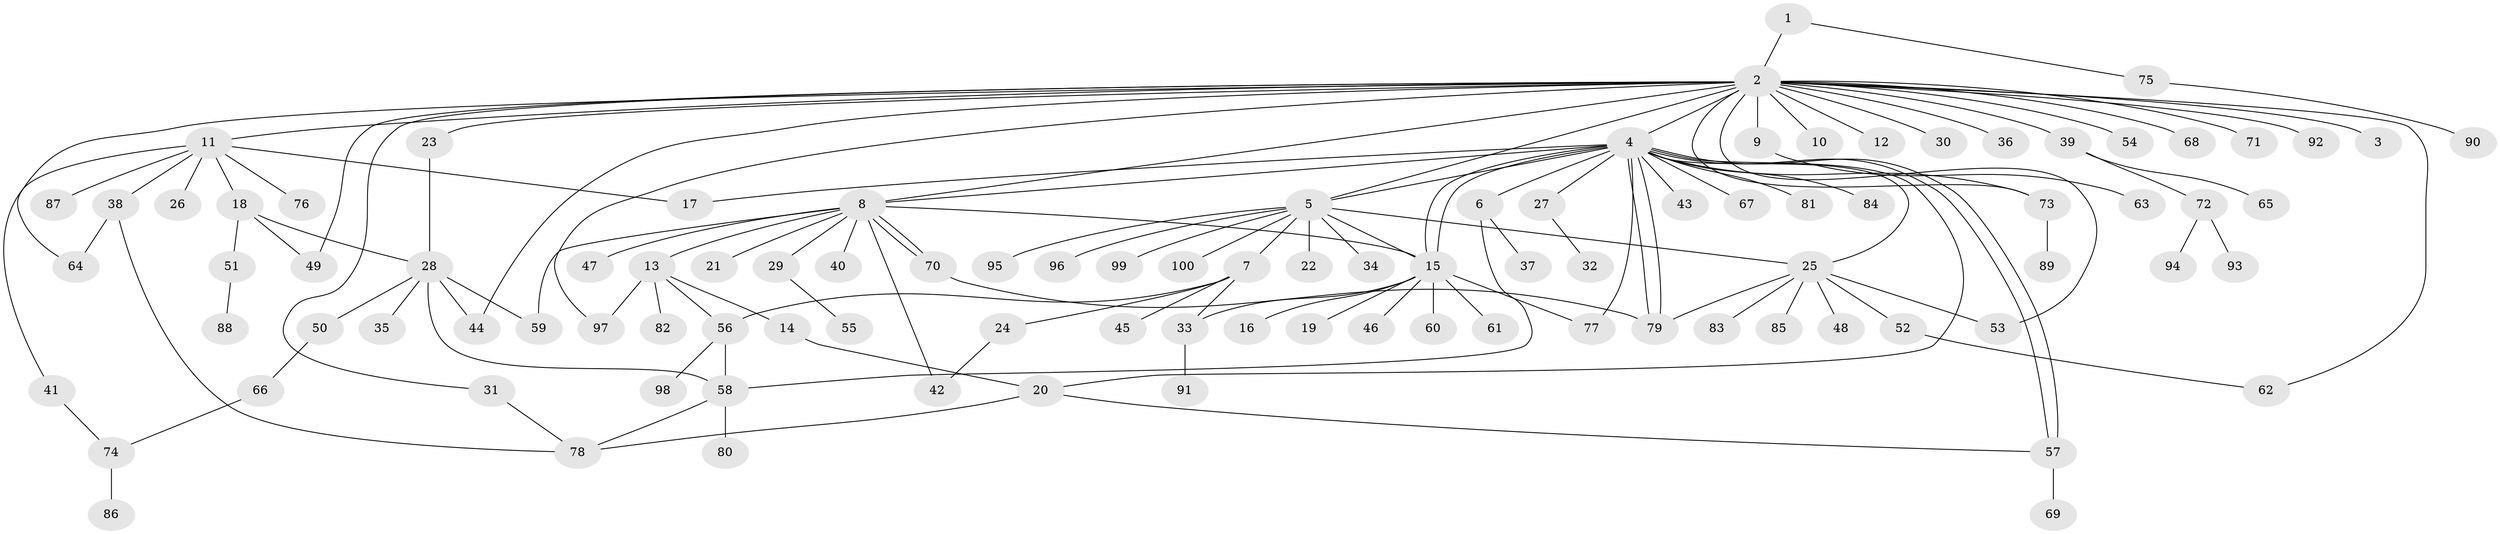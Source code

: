// Generated by graph-tools (version 1.1) at 2025/49/03/09/25 03:49:58]
// undirected, 100 vertices, 132 edges
graph export_dot {
graph [start="1"]
  node [color=gray90,style=filled];
  1;
  2;
  3;
  4;
  5;
  6;
  7;
  8;
  9;
  10;
  11;
  12;
  13;
  14;
  15;
  16;
  17;
  18;
  19;
  20;
  21;
  22;
  23;
  24;
  25;
  26;
  27;
  28;
  29;
  30;
  31;
  32;
  33;
  34;
  35;
  36;
  37;
  38;
  39;
  40;
  41;
  42;
  43;
  44;
  45;
  46;
  47;
  48;
  49;
  50;
  51;
  52;
  53;
  54;
  55;
  56;
  57;
  58;
  59;
  60;
  61;
  62;
  63;
  64;
  65;
  66;
  67;
  68;
  69;
  70;
  71;
  72;
  73;
  74;
  75;
  76;
  77;
  78;
  79;
  80;
  81;
  82;
  83;
  84;
  85;
  86;
  87;
  88;
  89;
  90;
  91;
  92;
  93;
  94;
  95;
  96;
  97;
  98;
  99;
  100;
  1 -- 2;
  1 -- 75;
  2 -- 3;
  2 -- 4;
  2 -- 5;
  2 -- 8;
  2 -- 9;
  2 -- 10;
  2 -- 11;
  2 -- 12;
  2 -- 23;
  2 -- 30;
  2 -- 31;
  2 -- 36;
  2 -- 39;
  2 -- 44;
  2 -- 49;
  2 -- 53;
  2 -- 54;
  2 -- 62;
  2 -- 64;
  2 -- 68;
  2 -- 71;
  2 -- 73;
  2 -- 92;
  2 -- 97;
  4 -- 5;
  4 -- 6;
  4 -- 8;
  4 -- 15;
  4 -- 15;
  4 -- 17;
  4 -- 20;
  4 -- 25;
  4 -- 27;
  4 -- 43;
  4 -- 57;
  4 -- 57;
  4 -- 67;
  4 -- 73;
  4 -- 77;
  4 -- 79;
  4 -- 79;
  4 -- 81;
  4 -- 84;
  5 -- 7;
  5 -- 15;
  5 -- 22;
  5 -- 25;
  5 -- 34;
  5 -- 95;
  5 -- 96;
  5 -- 99;
  5 -- 100;
  6 -- 37;
  6 -- 58;
  7 -- 24;
  7 -- 33;
  7 -- 45;
  7 -- 56;
  8 -- 13;
  8 -- 15;
  8 -- 21;
  8 -- 29;
  8 -- 40;
  8 -- 42;
  8 -- 47;
  8 -- 59;
  8 -- 70;
  8 -- 70;
  9 -- 63;
  11 -- 17;
  11 -- 18;
  11 -- 26;
  11 -- 38;
  11 -- 41;
  11 -- 76;
  11 -- 87;
  13 -- 14;
  13 -- 56;
  13 -- 82;
  13 -- 97;
  14 -- 20;
  15 -- 16;
  15 -- 19;
  15 -- 33;
  15 -- 46;
  15 -- 60;
  15 -- 61;
  15 -- 77;
  18 -- 28;
  18 -- 49;
  18 -- 51;
  20 -- 57;
  20 -- 78;
  23 -- 28;
  24 -- 42;
  25 -- 48;
  25 -- 52;
  25 -- 53;
  25 -- 79;
  25 -- 83;
  25 -- 85;
  27 -- 32;
  28 -- 35;
  28 -- 44;
  28 -- 50;
  28 -- 58;
  28 -- 59;
  29 -- 55;
  31 -- 78;
  33 -- 91;
  38 -- 64;
  38 -- 78;
  39 -- 65;
  39 -- 72;
  41 -- 74;
  50 -- 66;
  51 -- 88;
  52 -- 62;
  56 -- 58;
  56 -- 98;
  57 -- 69;
  58 -- 78;
  58 -- 80;
  66 -- 74;
  70 -- 79;
  72 -- 93;
  72 -- 94;
  73 -- 89;
  74 -- 86;
  75 -- 90;
}

